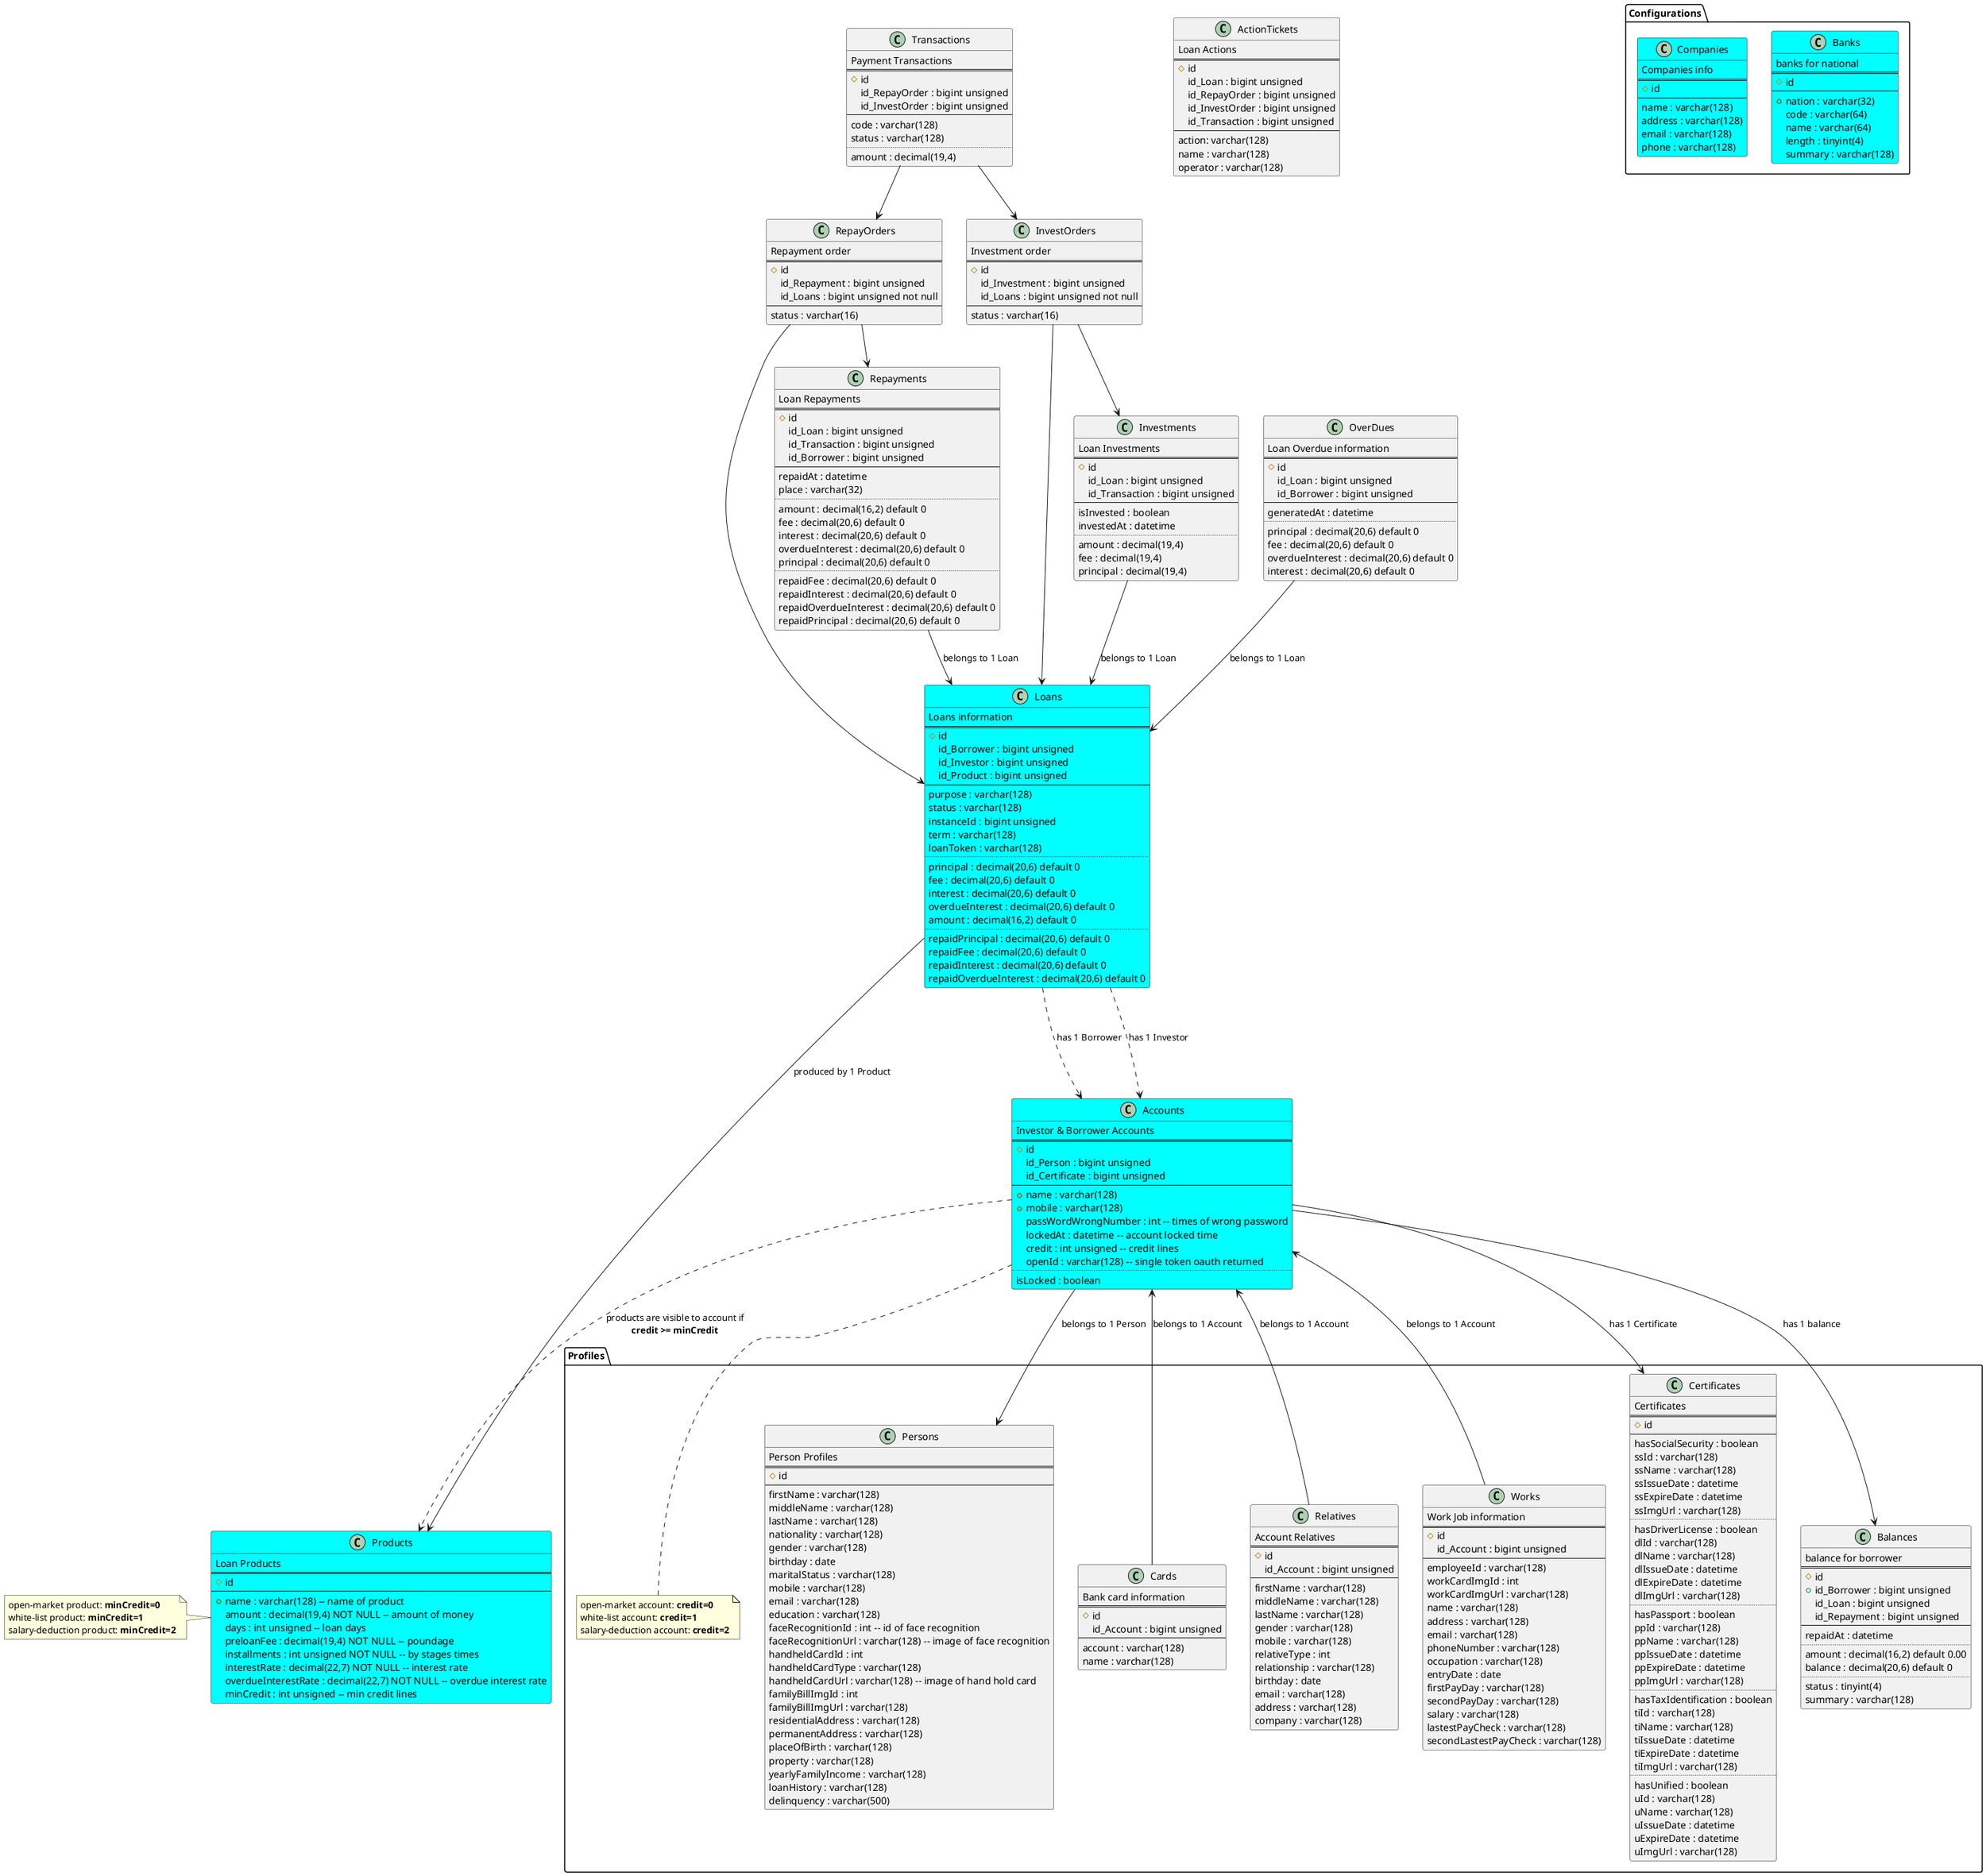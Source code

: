 UML legend:

table = class
#pkey
+index
#id = id SERIAL, PRIMARY KEY (id),

SERIAL is an alias for BIGINT UNSIGNED NOT NULL AUTO_INCREMENT UNIQUE.

@startuml

package "Configurations" {
	class Banks #cyan {
	    banks for national
	    ==
	    #id
	    --
	    +nation : varchar(32)
	    code : varchar(64)
	    name : varchar(64)
	    length : tinyint(4)
	    summary : varchar(128)
	}

	class Companies #cyan {
	    Companies info
	    ==
	    #id
	    --
	    name : varchar(128)
	    address : varchar(128)
	    email : varchar(128)
	    phone : varchar(128)
	}
}

class Products #cyan {
	Loan Products
	==
	#id
	--
	+name : varchar(128) -- name of product
	amount : decimal(19,4) NOT NULL -- amount of money
	days : int unsigned -- loan days
	preloanFee : decimal(19,4) NOT NULL -- poundage
	installments : int unsigned NOT NULL -- by stages times
	interestRate : decimal(22,7) NOT NULL -- interest rate
	overdueInterestRate : decimal(22,7) NOT NULL -- overdue interest rate
	minCredit : int unsigned -- min credit lines
}

note as N2
open-market product: <b>minCredit=0</b>
white-list product: <b>minCredit=1</b>
salary-deduction product: <b>minCredit=2</b>
end note
N2 . Products

class Accounts #cyan {
	Investor & Borrower Accounts
	==
	#id
	id_Person : bigint unsigned
	id_Certificate : bigint unsigned
	--
	+name : varchar(128)
	+mobile : varchar(128)
	passWordWrongNumber : int -- times of wrong password
	lockedAt : datetime -- account locked time
	credit : int unsigned -- credit lines
	openId : varchar(128) -- single token oauth returned
	..
	isLocked : boolean
}

package Profiles {

	note as N1
	open-market account: <b>credit=0</b>
	white-list account: <b>credit=1</b>
	salary-deduction account: <b>credit=2</b>
	end note
	N1 . Accounts

	class Persons {
		Person Profiles
		==
		#id
		--
		firstName : varchar(128)
		middleName : varchar(128)
		lastName : varchar(128)
		nationality : varchar(128)
		gender : varchar(128)
		birthday : date
		maritalStatus : varchar(128)
		mobile : varchar(128)
		email : varchar(128)
		education : varchar(128)
		faceRecognitionId : int -- id of face recognition
		faceRecognitionUrl : varchar(128) -- image of face recognition
		handheldCardId : int
		handheldCardType : varchar(128)
		handheldCardUrl : varchar(128) -- image of hand hold card
		familyBillImgId : int
		familyBillImgUrl : varchar(128)
		residentialAddress : varchar(128)
		permanentAddress : varchar(128)
		placeOfBirth : varchar(128)
		property : varchar(128)
		yearlyFamilyIncome : varchar(128)
		loanHistory : varchar(128)
		delinquency : varchar(500)
	}

	class Cards {
		Bank card information
		==
		#id
		id_Account : bigint unsigned
		--
		account : varchar(128)
		name : varchar(128)
	}
	
	class Relatives {
		Account Relatives
		==
		#id
		id_Account : bigint unsigned
		--
		firstName : varchar(128)
		middleName : varchar(128)
		lastName : varchar(128)
		gender : varchar(128)
		mobile : varchar(128)
		relativeType : int
		relationship : varchar(128)
		birthday : date
		email : varchar(128)
		address : varchar(128)
		company : varchar(128)
	}
	
	class Works {
		Work Job information
		==
		#id
		id_Account : bigint unsigned
		--
		employeeId : varchar(128)
		workCardImgId : int
		workCardImgUrl : varchar(128)
		name : varchar(128)
		address : varchar(128)
		email : varchar(128)
		phoneNumber : varchar(128)
		occupation : varchar(128)
		entryDate : date
		firstPayDay : varchar(128)
		secondPayDay : varchar(128)
		salary : varchar(128)
		lastestPayCheck : varchar(128)
		secondLastestPayCheck : varchar(128)
	}
	
	class Certificates {
		Certificates
		==
		#id
		--
	    hasSocialSecurity : boolean
	    ssId : varchar(128)
	    ssName : varchar(128)
	    ssIssueDate : datetime
	    ssExpireDate : datetime
	    ssImgUrl : varchar(128)
		..
	    hasDriverLicense : boolean
	    dlId : varchar(128)
	    dlName : varchar(128)
	    dlIssueDate : datetime
	    dlExpireDate : datetime
	    dlImgUrl : varchar(128)
		..
	    hasPassport : boolean
	    ppId : varchar(128)
	    ppName : varchar(128)
	    ppIssueDate : datetime
	    ppExpireDate : datetime
	    ppImgUrl : varchar(128)
		..
	    hasTaxIdentification : boolean
	    tiId : varchar(128)
	    tiName : varchar(128)
	    tiIssueDate : datetime
	    tiExpireDate : datetime
	    tiImgUrl : varchar(128)
		..
	    hasUnified : boolean
	    uId : varchar(128)
	    uName : varchar(128)
	    uIssueDate : datetime
	    uExpireDate : datetime
	    uImgUrl : varchar(128)
	}

	class Balances {
	    balance for borrower
	    ==
	    #id
        +id_Borrower : bigint unsigned
        id_Loan : bigint unsigned
        id_Repayment : bigint unsigned
		--
        repaidAt : datetime
		..
        amount : decimal(16,2) default 0.00
        balance : decimal(20,6) default 0
		..
        status : tinyint(4)
        summary : varchar(128)
	}
}

Accounts --> Persons : belongs to 1 Person
Accounts --> Certificates: has 1 Certificate
Accounts --> Balances : has 1 balance

Accounts <-- Relatives: belongs to 1 Account
Accounts <-- Cards: belongs to 1 Account
Accounts <-- Works: belongs to 1 Account


class Loans #cyan {
	Loans information
	==
	#id
	id_Borrower : bigint unsigned
	id_Investor : bigint unsigned
	id_Product : bigint unsigned
	--
	purpose : varchar(128)
	status : varchar(128)
	instanceId : bigint unsigned
	term : varchar(128)
	loanToken : varchar(128)
	..
	principal : decimal(20,6) default 0
	fee : decimal(20,6) default 0
	interest : decimal(20,6) default 0
	overdueInterest : decimal(20,6) default 0
	amount : decimal(16,2) default 0
	..
	repaidPrincipal : decimal(20,6) default 0
	repaidFee : decimal(20,6) default 0
	repaidInterest : decimal(20,6) default 0
	repaidOverdueInterest : decimal(20,6) default 0
}

class Repayments {
	Loan Repayments
	==
	#id
	id_Loan : bigint unsigned
	id_Transaction : bigint unsigned
	id_Borrower : bigint unsigned
	--
	repaidAt : datetime
	place : varchar(32)
	..
	amount : decimal(16,2) default 0
	fee : decimal(20,6) default 0
	interest : decimal(20,6) default 0
	overdueInterest : decimal(20,6) default 0
	principal : decimal(20,6) default 0
	..
	repaidFee : decimal(20,6) default 0
	repaidInterest : decimal(20,6) default 0
	repaidOverdueInterest : decimal(20,6) default 0
	repaidPrincipal : decimal(20,6) default 0
}

class Investments {
	Loan Investments
	==
	#id
	id_Loan : bigint unsigned
	id_Transaction : bigint unsigned
	--
	isInvested : boolean
	investedAt : datetime
	..
	amount : decimal(19,4)
	fee : decimal(19,4)
	principal : decimal(19,4)
}

class OverDues {
	Loan Overdue information
	==
	#id
	id_Loan : bigint unsigned
	id_Borrower : bigint unsigned
	--
	generatedAt : datetime
	..
	principal : decimal(20,6) default 0
	fee : decimal(20,6) default 0
	overdueInterest : decimal(20,6) default 0
	interest : decimal(20,6) default 0
}

class RepayOrders {
    Repayment order
    ==
    #id
    id_Repayment : bigint unsigned
    id_Loans : bigint unsigned not null
    --
    status : varchar(16)
}

class InvestOrders {
    Investment order
    ==
    #id
    id_Investment : bigint unsigned
    id_Loans : bigint unsigned not null
    --
    status : varchar(16)
}

class Transactions {
	Payment Transactions
	==
	#id
	id_RepayOrder : bigint unsigned
	id_InvestOrder : bigint unsigned
	--
	code : varchar(128)
	status : varchar(128)
	..
	amount : decimal(19,4)
}

InvestOrders --> Investments
InvestOrders --> Loans

RepayOrders --> Repayments
RepayOrders --> Loans

Transactions --> RepayOrders
Transactions --> InvestOrders

Repayments --> Loans: belongs to 1 Loan
Investments --> Loans: belongs to 1 Loan
OverDues --> Loans: belongs to 1 Loan


class ActionTickets {
	Loan Actions
	==
	#id
	id_Loan : bigint unsigned
	id_RepayOrder : bigint unsigned
	id_InvestOrder : bigint unsigned
	id_Transaction : bigint unsigned
	--
	action: varchar(128)
	name : varchar(128)
	operator : varchar(128)
}

Loans --> Products: produced by 1 Product
Loans ...> Accounts: has 1 Borrower
Loans ...> Accounts: has 1 Investor

Accounts ..> Products : products are visible to account if\n<b>credit >= minCredit</b>

@enduml